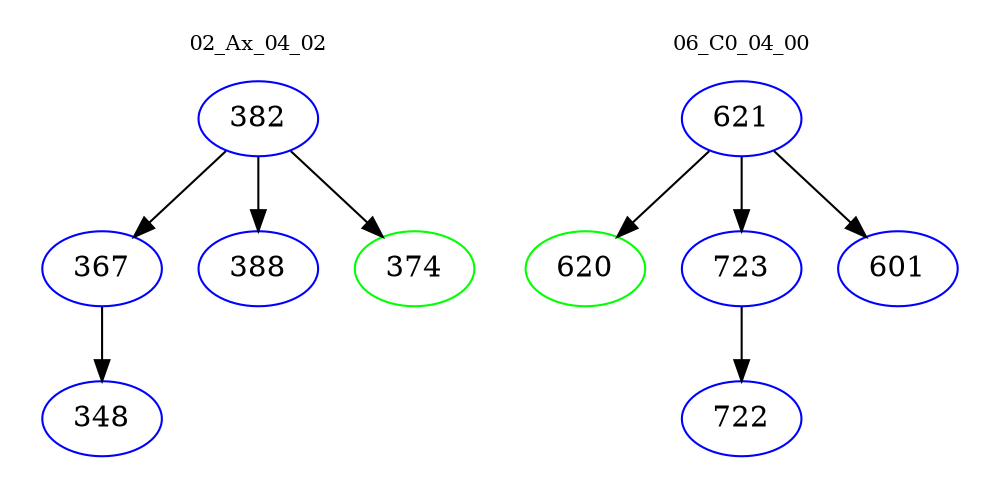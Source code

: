 digraph{
subgraph cluster_0 {
color = white
label = "02_Ax_04_02";
fontsize=10;
T0_382 [label="382", color="blue"]
T0_382 -> T0_367 [color="black"]
T0_367 [label="367", color="blue"]
T0_367 -> T0_348 [color="black"]
T0_348 [label="348", color="blue"]
T0_382 -> T0_388 [color="black"]
T0_388 [label="388", color="blue"]
T0_382 -> T0_374 [color="black"]
T0_374 [label="374", color="green"]
}
subgraph cluster_1 {
color = white
label = "06_C0_04_00";
fontsize=10;
T1_621 [label="621", color="blue"]
T1_621 -> T1_620 [color="black"]
T1_620 [label="620", color="green"]
T1_621 -> T1_723 [color="black"]
T1_723 [label="723", color="blue"]
T1_723 -> T1_722 [color="black"]
T1_722 [label="722", color="blue"]
T1_621 -> T1_601 [color="black"]
T1_601 [label="601", color="blue"]
}
}
